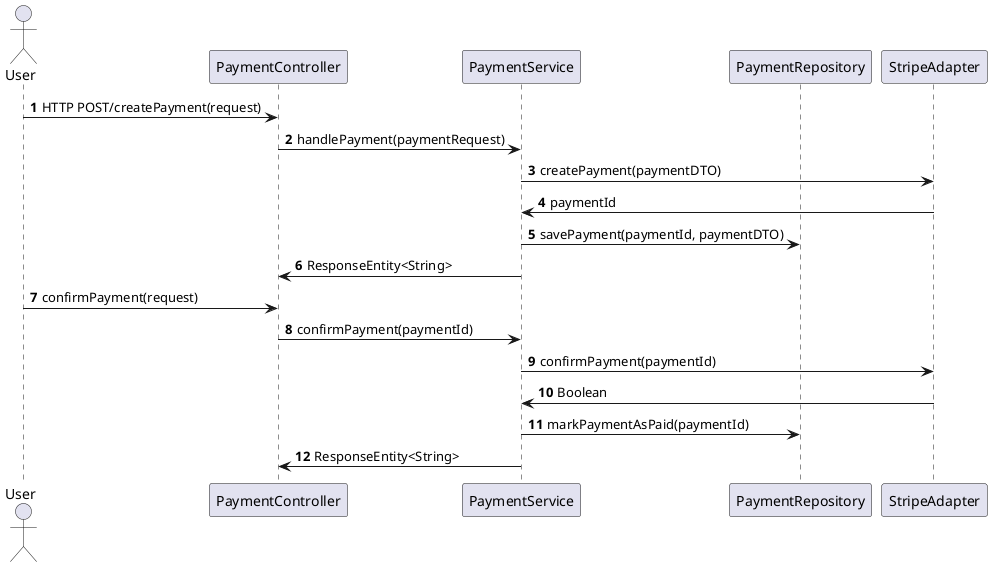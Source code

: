 @startuml
autonumber

actor User
participant PaymentController
participant PaymentService
participant PaymentRepository
participant StripeAdapter

User -> PaymentController : HTTP POST/createPayment(request)
PaymentController -> PaymentService : handlePayment(paymentRequest)
PaymentService -> StripeAdapter : createPayment(paymentDTO)
StripeAdapter -> PaymentService : paymentId
PaymentService -> PaymentRepository : savePayment(paymentId, paymentDTO)
PaymentService -> PaymentController : ResponseEntity<String>

User -> PaymentController : confirmPayment(request)
PaymentController -> PaymentService : confirmPayment(paymentId)
PaymentService -> StripeAdapter : confirmPayment(paymentId)
StripeAdapter -> PaymentService : Boolean
   PaymentService -> PaymentRepository : markPaymentAsPaid(paymentId)
PaymentService -> PaymentController : ResponseEntity<String>

@enduml
